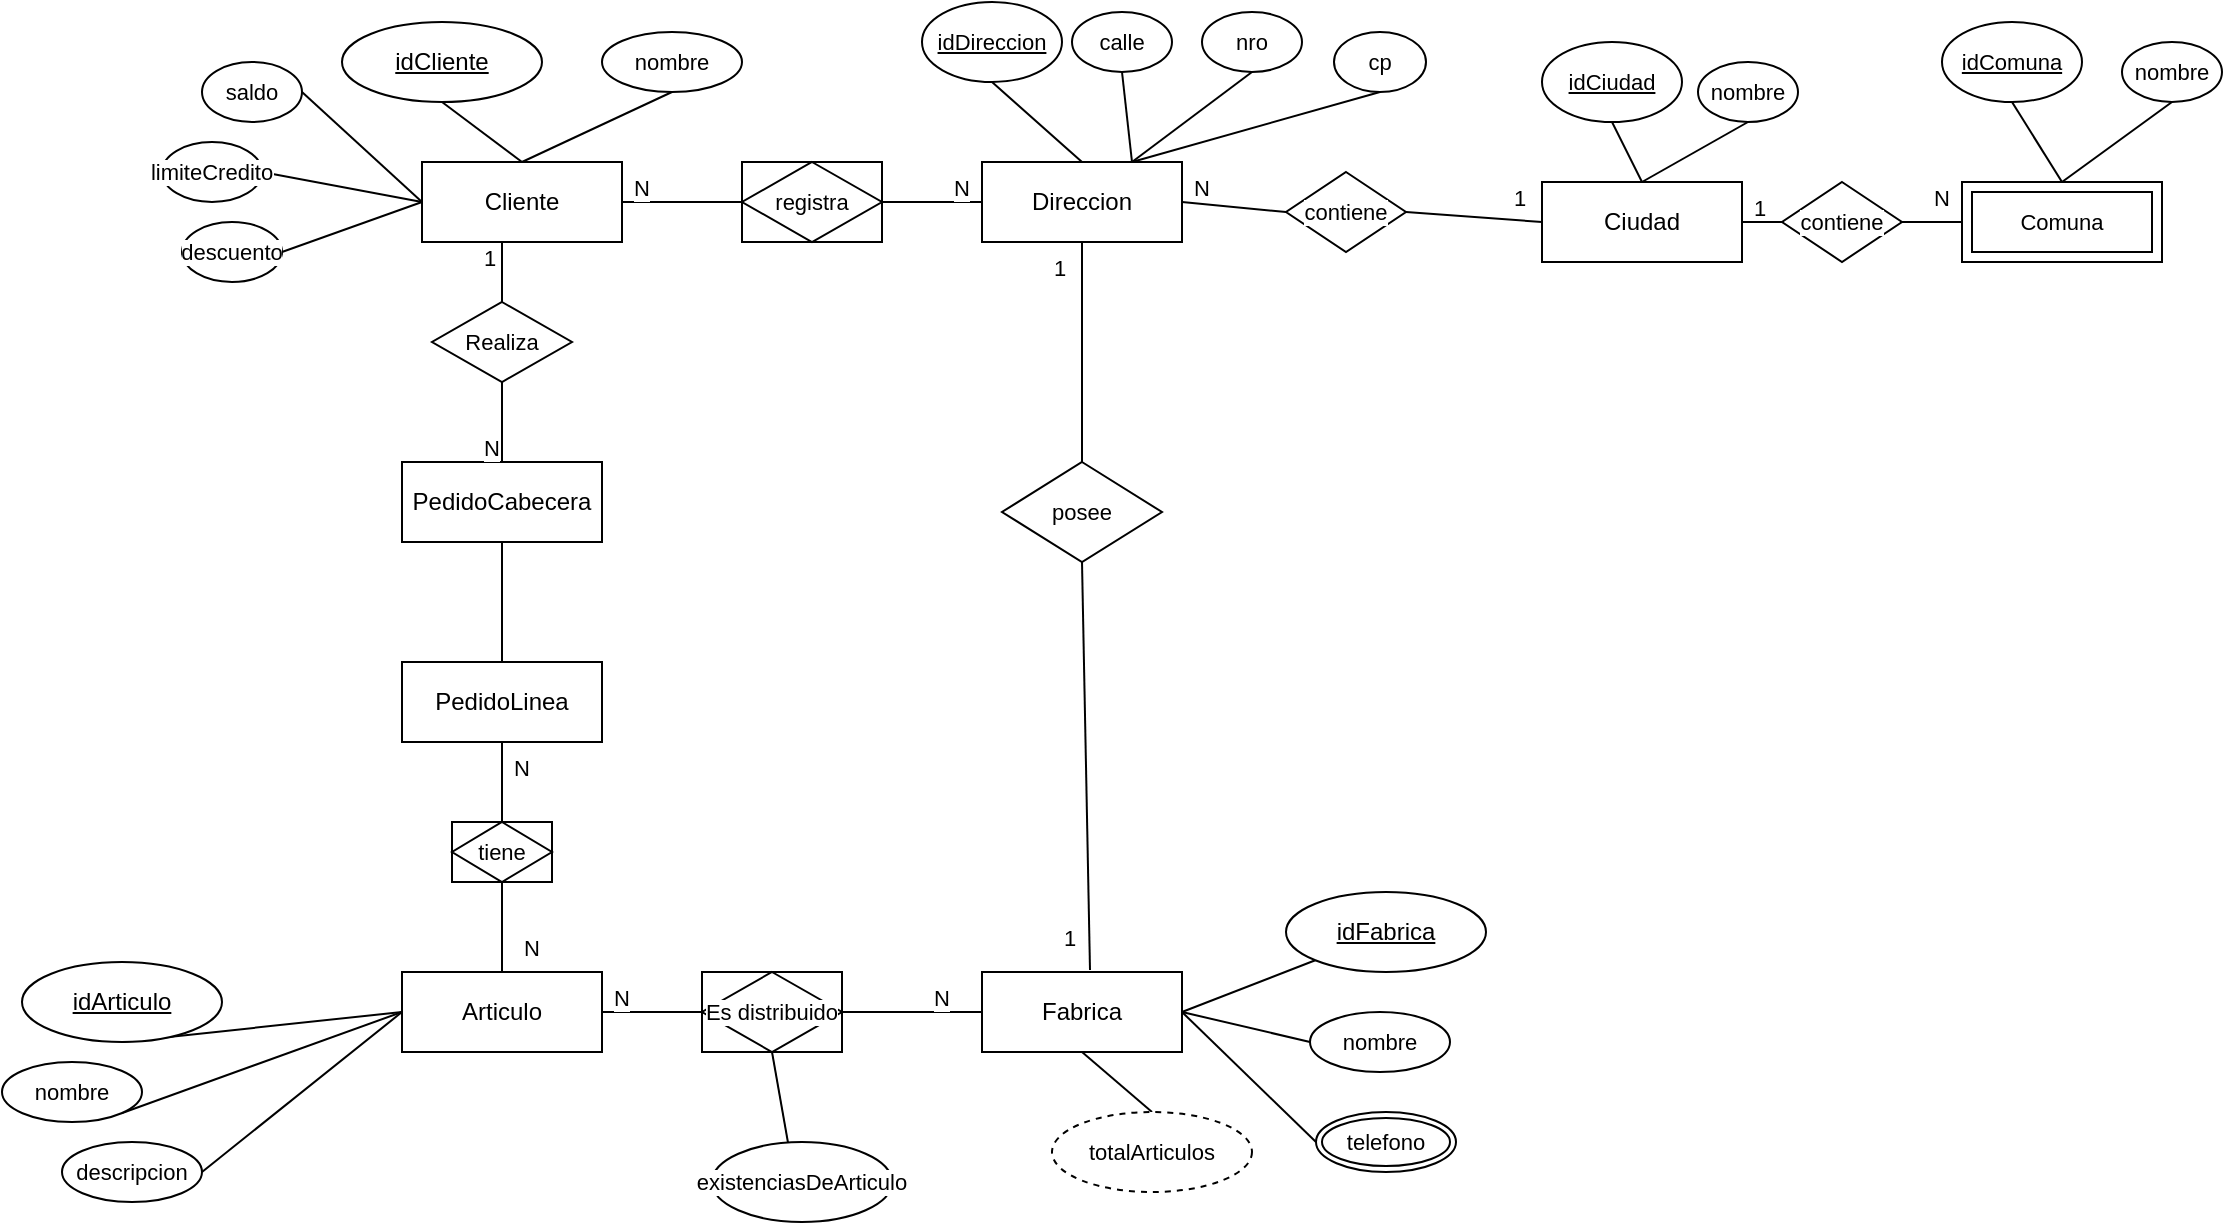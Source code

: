 <mxfile version="28.2.3">
  <diagram name="Página-1" id="HMyqzuP-YaRixjAc8txo">
    <mxGraphModel dx="1990" dy="498" grid="1" gridSize="10" guides="1" tooltips="1" connect="1" arrows="1" fold="1" page="1" pageScale="1" pageWidth="827" pageHeight="1169" math="0" shadow="0">
      <root>
        <mxCell id="0" />
        <mxCell id="1" parent="0" />
        <mxCell id="9C1GjOZOFPWC0YlwpQSf-6" style="edgeStyle=none;shape=connector;rounded=0;orthogonalLoop=1;jettySize=auto;html=1;exitX=1;exitY=0.5;exitDx=0;exitDy=0;entryX=0;entryY=0.5;entryDx=0;entryDy=0;strokeColor=default;align=center;verticalAlign=middle;fontFamily=Helvetica;fontSize=11;fontColor=default;labelBackgroundColor=default;endArrow=none;" edge="1" parent="1" source="9C1GjOZOFPWC0YlwpQSf-15" target="9C1GjOZOFPWC0YlwpQSf-3">
          <mxGeometry relative="1" as="geometry" />
        </mxCell>
        <mxCell id="9C1GjOZOFPWC0YlwpQSf-1" value="Cliente" style="whiteSpace=wrap;html=1;align=center;" vertex="1" parent="1">
          <mxGeometry x="-30" y="100" width="100" height="40" as="geometry" />
        </mxCell>
        <mxCell id="9C1GjOZOFPWC0YlwpQSf-24" style="edgeStyle=none;shape=connector;rounded=0;orthogonalLoop=1;jettySize=auto;html=1;exitX=0.5;exitY=1;exitDx=0;exitDy=0;entryX=0.5;entryY=0;entryDx=0;entryDy=0;strokeColor=default;align=center;verticalAlign=middle;fontFamily=Helvetica;fontSize=11;fontColor=default;labelBackgroundColor=default;endArrow=none;" edge="1" parent="1" source="9C1GjOZOFPWC0YlwpQSf-2" target="9C1GjOZOFPWC0YlwpQSf-1">
          <mxGeometry relative="1" as="geometry" />
        </mxCell>
        <mxCell id="9C1GjOZOFPWC0YlwpQSf-2" value="idCliente" style="ellipse;whiteSpace=wrap;html=1;align=center;fontStyle=4;" vertex="1" parent="1">
          <mxGeometry x="-70" y="30" width="100" height="40" as="geometry" />
        </mxCell>
        <mxCell id="9C1GjOZOFPWC0YlwpQSf-12" style="edgeStyle=none;shape=connector;rounded=0;orthogonalLoop=1;jettySize=auto;html=1;exitX=0.75;exitY=0;exitDx=0;exitDy=0;entryX=0.5;entryY=1;entryDx=0;entryDy=0;strokeColor=default;align=center;verticalAlign=middle;fontFamily=Helvetica;fontSize=11;fontColor=default;labelBackgroundColor=default;endArrow=none;" edge="1" parent="1" source="9C1GjOZOFPWC0YlwpQSf-3" target="9C1GjOZOFPWC0YlwpQSf-7">
          <mxGeometry relative="1" as="geometry" />
        </mxCell>
        <mxCell id="9C1GjOZOFPWC0YlwpQSf-13" style="edgeStyle=none;shape=connector;rounded=0;orthogonalLoop=1;jettySize=auto;html=1;exitX=0.75;exitY=0;exitDx=0;exitDy=0;entryX=0.5;entryY=1;entryDx=0;entryDy=0;strokeColor=default;align=center;verticalAlign=middle;fontFamily=Helvetica;fontSize=11;fontColor=default;labelBackgroundColor=default;endArrow=none;" edge="1" parent="1" source="9C1GjOZOFPWC0YlwpQSf-3" target="9C1GjOZOFPWC0YlwpQSf-11">
          <mxGeometry relative="1" as="geometry" />
        </mxCell>
        <mxCell id="9C1GjOZOFPWC0YlwpQSf-14" style="edgeStyle=none;shape=connector;rounded=0;orthogonalLoop=1;jettySize=auto;html=1;exitX=0.75;exitY=0;exitDx=0;exitDy=0;entryX=0.5;entryY=1;entryDx=0;entryDy=0;strokeColor=default;align=center;verticalAlign=middle;fontFamily=Helvetica;fontSize=11;fontColor=default;labelBackgroundColor=default;endArrow=none;" edge="1" parent="1" source="9C1GjOZOFPWC0YlwpQSf-3" target="9C1GjOZOFPWC0YlwpQSf-10">
          <mxGeometry relative="1" as="geometry" />
        </mxCell>
        <mxCell id="9C1GjOZOFPWC0YlwpQSf-81" style="edgeStyle=none;shape=connector;rounded=0;orthogonalLoop=1;jettySize=auto;html=1;exitX=1;exitY=0.5;exitDx=0;exitDy=0;entryX=0;entryY=0.5;entryDx=0;entryDy=0;strokeColor=default;align=center;verticalAlign=middle;fontFamily=Helvetica;fontSize=11;fontColor=default;labelBackgroundColor=default;endArrow=none;" edge="1" parent="1" source="9C1GjOZOFPWC0YlwpQSf-84" target="9C1GjOZOFPWC0YlwpQSf-68">
          <mxGeometry relative="1" as="geometry" />
        </mxCell>
        <mxCell id="9C1GjOZOFPWC0YlwpQSf-3" value="Direccion" style="whiteSpace=wrap;html=1;align=center;" vertex="1" parent="1">
          <mxGeometry x="250" y="100" width="100" height="40" as="geometry" />
        </mxCell>
        <mxCell id="9C1GjOZOFPWC0YlwpQSf-7" value="calle" style="ellipse;whiteSpace=wrap;html=1;align=center;fontFamily=Helvetica;fontSize=11;fontColor=default;labelBackgroundColor=default;" vertex="1" parent="1">
          <mxGeometry x="295" y="25" width="50" height="30" as="geometry" />
        </mxCell>
        <mxCell id="9C1GjOZOFPWC0YlwpQSf-9" style="edgeStyle=none;shape=connector;rounded=0;orthogonalLoop=1;jettySize=auto;html=1;exitX=0.5;exitY=1;exitDx=0;exitDy=0;entryX=0.5;entryY=0;entryDx=0;entryDy=0;strokeColor=default;align=center;verticalAlign=middle;fontFamily=Helvetica;fontSize=11;fontColor=default;labelBackgroundColor=default;endArrow=none;" edge="1" parent="1" source="9C1GjOZOFPWC0YlwpQSf-8" target="9C1GjOZOFPWC0YlwpQSf-3">
          <mxGeometry relative="1" as="geometry" />
        </mxCell>
        <mxCell id="9C1GjOZOFPWC0YlwpQSf-8" value="idDireccion" style="ellipse;whiteSpace=wrap;html=1;align=center;fontStyle=4;fontFamily=Helvetica;fontSize=11;fontColor=default;labelBackgroundColor=default;" vertex="1" parent="1">
          <mxGeometry x="220" y="20" width="70" height="40" as="geometry" />
        </mxCell>
        <mxCell id="9C1GjOZOFPWC0YlwpQSf-10" value="cp" style="ellipse;whiteSpace=wrap;html=1;align=center;fontFamily=Helvetica;fontSize=11;fontColor=default;labelBackgroundColor=default;" vertex="1" parent="1">
          <mxGeometry x="426" y="35" width="46" height="30" as="geometry" />
        </mxCell>
        <mxCell id="9C1GjOZOFPWC0YlwpQSf-11" value="nro" style="ellipse;whiteSpace=wrap;html=1;align=center;fontFamily=Helvetica;fontSize=11;fontColor=default;labelBackgroundColor=default;" vertex="1" parent="1">
          <mxGeometry x="360" y="25" width="50" height="30" as="geometry" />
        </mxCell>
        <mxCell id="9C1GjOZOFPWC0YlwpQSf-16" value="" style="edgeStyle=none;shape=connector;rounded=0;orthogonalLoop=1;jettySize=auto;html=1;exitX=1;exitY=0.5;exitDx=0;exitDy=0;entryX=0;entryY=0.5;entryDx=0;entryDy=0;strokeColor=default;align=center;verticalAlign=middle;fontFamily=Helvetica;fontSize=11;fontColor=default;labelBackgroundColor=default;endArrow=none;" edge="1" parent="1" source="9C1GjOZOFPWC0YlwpQSf-1" target="9C1GjOZOFPWC0YlwpQSf-15">
          <mxGeometry relative="1" as="geometry">
            <mxPoint x="130" y="120" as="sourcePoint" />
            <mxPoint x="250" y="120" as="targetPoint" />
          </mxGeometry>
        </mxCell>
        <mxCell id="9C1GjOZOFPWC0YlwpQSf-15" value="registra" style="shape=associativeEntity;whiteSpace=wrap;html=1;align=center;fontFamily=Helvetica;fontSize=11;fontColor=default;labelBackgroundColor=default;" vertex="1" parent="1">
          <mxGeometry x="130" y="100" width="70" height="40" as="geometry" />
        </mxCell>
        <mxCell id="9C1GjOZOFPWC0YlwpQSf-17" value="N" style="text;strokeColor=none;fillColor=none;spacingLeft=4;spacingRight=4;overflow=hidden;rotatable=0;points=[[0,0.5],[1,0.5]];portConstraint=eastwest;fontSize=11;whiteSpace=wrap;html=1;fontFamily=Helvetica;fontColor=default;labelBackgroundColor=default;" vertex="1" parent="1">
          <mxGeometry x="230" y="100" width="20" height="30" as="geometry" />
        </mxCell>
        <mxCell id="9C1GjOZOFPWC0YlwpQSf-19" value="N" style="text;strokeColor=none;fillColor=none;spacingLeft=4;spacingRight=4;overflow=hidden;rotatable=0;points=[[0,0.5],[1,0.5]];portConstraint=eastwest;fontSize=11;whiteSpace=wrap;html=1;fontFamily=Helvetica;fontColor=default;labelBackgroundColor=default;" vertex="1" parent="1">
          <mxGeometry x="70" y="100" width="20" height="30" as="geometry" />
        </mxCell>
        <mxCell id="9C1GjOZOFPWC0YlwpQSf-23" style="edgeStyle=none;shape=connector;rounded=0;orthogonalLoop=1;jettySize=auto;html=1;exitX=1;exitY=0.5;exitDx=0;exitDy=0;entryX=0;entryY=0.5;entryDx=0;entryDy=0;strokeColor=default;align=center;verticalAlign=middle;fontFamily=Helvetica;fontSize=11;fontColor=default;labelBackgroundColor=default;endArrow=none;" edge="1" parent="1" source="9C1GjOZOFPWC0YlwpQSf-21" target="9C1GjOZOFPWC0YlwpQSf-1">
          <mxGeometry relative="1" as="geometry" />
        </mxCell>
        <mxCell id="9C1GjOZOFPWC0YlwpQSf-21" value="saldo" style="ellipse;whiteSpace=wrap;html=1;align=center;fontFamily=Helvetica;fontSize=11;fontColor=default;labelBackgroundColor=default;" vertex="1" parent="1">
          <mxGeometry x="-140" y="50" width="50" height="30" as="geometry" />
        </mxCell>
        <mxCell id="9C1GjOZOFPWC0YlwpQSf-26" style="edgeStyle=none;shape=connector;rounded=0;orthogonalLoop=1;jettySize=auto;html=1;exitX=0.5;exitY=1;exitDx=0;exitDy=0;entryX=0.5;entryY=0;entryDx=0;entryDy=0;strokeColor=default;align=center;verticalAlign=middle;fontFamily=Helvetica;fontSize=11;fontColor=default;labelBackgroundColor=default;endArrow=none;" edge="1" parent="1" source="9C1GjOZOFPWC0YlwpQSf-25" target="9C1GjOZOFPWC0YlwpQSf-1">
          <mxGeometry relative="1" as="geometry" />
        </mxCell>
        <mxCell id="9C1GjOZOFPWC0YlwpQSf-25" value="nombre" style="ellipse;whiteSpace=wrap;html=1;align=center;fontFamily=Helvetica;fontSize=11;fontColor=default;labelBackgroundColor=default;" vertex="1" parent="1">
          <mxGeometry x="60" y="35" width="70" height="30" as="geometry" />
        </mxCell>
        <mxCell id="9C1GjOZOFPWC0YlwpQSf-31" style="edgeStyle=none;shape=connector;rounded=0;orthogonalLoop=1;jettySize=auto;html=1;exitX=1;exitY=0.5;exitDx=0;exitDy=0;entryX=0;entryY=0.5;entryDx=0;entryDy=0;strokeColor=default;align=center;verticalAlign=middle;fontFamily=Helvetica;fontSize=11;fontColor=default;labelBackgroundColor=default;endArrow=none;" edge="1" parent="1" source="9C1GjOZOFPWC0YlwpQSf-30" target="9C1GjOZOFPWC0YlwpQSf-1">
          <mxGeometry relative="1" as="geometry" />
        </mxCell>
        <mxCell id="9C1GjOZOFPWC0YlwpQSf-30" value="limiteCredito" style="ellipse;whiteSpace=wrap;html=1;align=center;fontFamily=Helvetica;fontSize=11;fontColor=default;labelBackgroundColor=default;" vertex="1" parent="1">
          <mxGeometry x="-160" y="90" width="50" height="30" as="geometry" />
        </mxCell>
        <mxCell id="9C1GjOZOFPWC0YlwpQSf-33" style="edgeStyle=none;shape=connector;rounded=0;orthogonalLoop=1;jettySize=auto;html=1;exitX=1;exitY=0.5;exitDx=0;exitDy=0;entryX=0;entryY=0.5;entryDx=0;entryDy=0;strokeColor=default;align=center;verticalAlign=middle;fontFamily=Helvetica;fontSize=11;fontColor=default;labelBackgroundColor=default;endArrow=none;" edge="1" parent="1" source="9C1GjOZOFPWC0YlwpQSf-32" target="9C1GjOZOFPWC0YlwpQSf-1">
          <mxGeometry relative="1" as="geometry" />
        </mxCell>
        <mxCell id="9C1GjOZOFPWC0YlwpQSf-32" value="descuento" style="ellipse;whiteSpace=wrap;html=1;align=center;fontFamily=Helvetica;fontSize=11;fontColor=default;labelBackgroundColor=default;" vertex="1" parent="1">
          <mxGeometry x="-150" y="130" width="50" height="30" as="geometry" />
        </mxCell>
        <mxCell id="9C1GjOZOFPWC0YlwpQSf-36" style="edgeStyle=none;shape=connector;rounded=0;orthogonalLoop=1;jettySize=auto;html=1;exitX=1;exitY=0.5;exitDx=0;exitDy=0;entryX=0;entryY=0.5;entryDx=0;entryDy=0;strokeColor=default;align=center;verticalAlign=middle;fontFamily=Helvetica;fontSize=11;fontColor=default;labelBackgroundColor=default;endArrow=none;" edge="1" parent="1" source="9C1GjOZOFPWC0YlwpQSf-37" target="9C1GjOZOFPWC0YlwpQSf-35">
          <mxGeometry relative="1" as="geometry" />
        </mxCell>
        <mxCell id="9C1GjOZOFPWC0YlwpQSf-34" value="Articulo" style="whiteSpace=wrap;html=1;align=center;" vertex="1" parent="1">
          <mxGeometry x="-40" y="505" width="100" height="40" as="geometry" />
        </mxCell>
        <mxCell id="9C1GjOZOFPWC0YlwpQSf-58" style="edgeStyle=none;shape=connector;rounded=0;orthogonalLoop=1;jettySize=auto;html=1;exitX=1;exitY=0.5;exitDx=0;exitDy=0;entryX=0;entryY=0.5;entryDx=0;entryDy=0;strokeColor=default;align=center;verticalAlign=middle;fontFamily=Helvetica;fontSize=11;fontColor=default;labelBackgroundColor=default;endArrow=none;" edge="1" parent="1" source="9C1GjOZOFPWC0YlwpQSf-35" target="9C1GjOZOFPWC0YlwpQSf-57">
          <mxGeometry relative="1" as="geometry" />
        </mxCell>
        <mxCell id="9C1GjOZOFPWC0YlwpQSf-59" style="edgeStyle=none;shape=connector;rounded=0;orthogonalLoop=1;jettySize=auto;html=1;exitX=0.5;exitY=0;exitDx=0;exitDy=0;entryX=0.5;entryY=1;entryDx=0;entryDy=0;strokeColor=default;align=center;verticalAlign=middle;fontFamily=Helvetica;fontSize=11;fontColor=default;labelBackgroundColor=default;endArrow=none;" edge="1" parent="1" source="9C1GjOZOFPWC0YlwpQSf-125" target="9C1GjOZOFPWC0YlwpQSf-3">
          <mxGeometry relative="1" as="geometry">
            <mxPoint x="160" y="145" as="targetPoint" />
          </mxGeometry>
        </mxCell>
        <mxCell id="9C1GjOZOFPWC0YlwpQSf-35" value="Fabrica" style="whiteSpace=wrap;html=1;align=center;" vertex="1" parent="1">
          <mxGeometry x="250" y="505" width="100" height="40" as="geometry" />
        </mxCell>
        <mxCell id="9C1GjOZOFPWC0YlwpQSf-38" value="" style="edgeStyle=none;shape=connector;rounded=0;orthogonalLoop=1;jettySize=auto;html=1;exitX=1;exitY=0.5;exitDx=0;exitDy=0;entryX=0;entryY=0.5;entryDx=0;entryDy=0;strokeColor=default;align=center;verticalAlign=middle;fontFamily=Helvetica;fontSize=11;fontColor=default;labelBackgroundColor=default;endArrow=none;" edge="1" parent="1" source="9C1GjOZOFPWC0YlwpQSf-34" target="9C1GjOZOFPWC0YlwpQSf-37">
          <mxGeometry relative="1" as="geometry">
            <mxPoint x="60" y="525" as="sourcePoint" />
            <mxPoint x="190" y="525" as="targetPoint" />
          </mxGeometry>
        </mxCell>
        <mxCell id="9C1GjOZOFPWC0YlwpQSf-37" value="Es distribuido" style="shape=associativeEntity;whiteSpace=wrap;html=1;align=center;fontFamily=Helvetica;fontSize=11;fontColor=default;labelBackgroundColor=default;" vertex="1" parent="1">
          <mxGeometry x="110" y="505" width="70" height="40" as="geometry" />
        </mxCell>
        <mxCell id="9C1GjOZOFPWC0YlwpQSf-39" value="N" style="text;strokeColor=none;fillColor=none;spacingLeft=4;spacingRight=4;overflow=hidden;rotatable=0;points=[[0,0.5],[1,0.5]];portConstraint=eastwest;fontSize=11;whiteSpace=wrap;html=1;fontFamily=Helvetica;fontColor=default;labelBackgroundColor=default;" vertex="1" parent="1">
          <mxGeometry x="220" y="505" width="20" height="30" as="geometry" />
        </mxCell>
        <mxCell id="9C1GjOZOFPWC0YlwpQSf-40" value="N" style="text;strokeColor=none;fillColor=none;spacingLeft=4;spacingRight=4;overflow=hidden;rotatable=0;points=[[0,0.5],[1,0.5]];portConstraint=eastwest;fontSize=11;whiteSpace=wrap;html=1;fontFamily=Helvetica;fontColor=default;labelBackgroundColor=default;" vertex="1" parent="1">
          <mxGeometry x="60" y="505" width="20" height="30" as="geometry" />
        </mxCell>
        <mxCell id="9C1GjOZOFPWC0YlwpQSf-51" style="edgeStyle=none;shape=connector;rounded=0;orthogonalLoop=1;jettySize=auto;html=1;exitX=0.5;exitY=1;exitDx=0;exitDy=0;strokeColor=default;align=center;verticalAlign=middle;fontFamily=Helvetica;fontSize=11;fontColor=default;labelBackgroundColor=default;endArrow=none;entryX=0.5;entryY=1;entryDx=0;entryDy=0;" edge="1" parent="1" source="9C1GjOZOFPWC0YlwpQSf-43" target="9C1GjOZOFPWC0YlwpQSf-37">
          <mxGeometry relative="1" as="geometry">
            <mxPoint x="145" y="550" as="targetPoint" />
          </mxGeometry>
        </mxCell>
        <mxCell id="9C1GjOZOFPWC0YlwpQSf-43" value="existenciasDeArticulo" style="ellipse;whiteSpace=wrap;html=1;align=center;fontFamily=Helvetica;fontSize=11;fontColor=default;labelBackgroundColor=default;" vertex="1" parent="1">
          <mxGeometry x="115" y="590" width="90" height="40" as="geometry" />
        </mxCell>
        <mxCell id="9C1GjOZOFPWC0YlwpQSf-48" style="edgeStyle=none;shape=connector;rounded=0;orthogonalLoop=1;jettySize=auto;html=1;exitX=0.5;exitY=1;exitDx=0;exitDy=0;entryX=0;entryY=0.5;entryDx=0;entryDy=0;strokeColor=default;align=center;verticalAlign=middle;fontFamily=Helvetica;fontSize=11;fontColor=default;labelBackgroundColor=default;endArrow=none;" edge="1" parent="1" source="9C1GjOZOFPWC0YlwpQSf-44" target="9C1GjOZOFPWC0YlwpQSf-34">
          <mxGeometry relative="1" as="geometry" />
        </mxCell>
        <mxCell id="9C1GjOZOFPWC0YlwpQSf-44" value="idArticulo" style="ellipse;whiteSpace=wrap;html=1;align=center;fontStyle=4;" vertex="1" parent="1">
          <mxGeometry x="-230" y="500" width="100" height="40" as="geometry" />
        </mxCell>
        <mxCell id="9C1GjOZOFPWC0YlwpQSf-50" style="edgeStyle=none;shape=connector;rounded=0;orthogonalLoop=1;jettySize=auto;html=1;exitX=0;exitY=1;exitDx=0;exitDy=0;entryX=1;entryY=0.5;entryDx=0;entryDy=0;strokeColor=default;align=center;verticalAlign=middle;fontFamily=Helvetica;fontSize=11;fontColor=default;labelBackgroundColor=default;endArrow=none;" edge="1" parent="1" source="9C1GjOZOFPWC0YlwpQSf-49" target="9C1GjOZOFPWC0YlwpQSf-35">
          <mxGeometry relative="1" as="geometry" />
        </mxCell>
        <mxCell id="9C1GjOZOFPWC0YlwpQSf-49" value="idFabrica" style="ellipse;whiteSpace=wrap;html=1;align=center;fontStyle=4;" vertex="1" parent="1">
          <mxGeometry x="402" y="465" width="100" height="40" as="geometry" />
        </mxCell>
        <mxCell id="9C1GjOZOFPWC0YlwpQSf-52" style="edgeStyle=none;shape=connector;rounded=0;orthogonalLoop=1;jettySize=auto;html=1;exitX=1;exitY=1;exitDx=0;exitDy=0;strokeColor=default;align=center;verticalAlign=middle;fontFamily=Helvetica;fontSize=11;fontColor=default;labelBackgroundColor=default;endArrow=none;" edge="1" parent="1" source="9C1GjOZOFPWC0YlwpQSf-43" target="9C1GjOZOFPWC0YlwpQSf-43">
          <mxGeometry relative="1" as="geometry" />
        </mxCell>
        <mxCell id="9C1GjOZOFPWC0YlwpQSf-54" style="edgeStyle=none;shape=connector;rounded=0;orthogonalLoop=1;jettySize=auto;html=1;exitX=1;exitY=1;exitDx=0;exitDy=0;entryX=0;entryY=0.5;entryDx=0;entryDy=0;strokeColor=default;align=center;verticalAlign=middle;fontFamily=Helvetica;fontSize=11;fontColor=default;labelBackgroundColor=default;endArrow=none;" edge="1" parent="1" source="9C1GjOZOFPWC0YlwpQSf-53" target="9C1GjOZOFPWC0YlwpQSf-34">
          <mxGeometry relative="1" as="geometry" />
        </mxCell>
        <mxCell id="9C1GjOZOFPWC0YlwpQSf-53" value="nombre" style="ellipse;whiteSpace=wrap;html=1;align=center;fontFamily=Helvetica;fontSize=11;fontColor=default;labelBackgroundColor=default;" vertex="1" parent="1">
          <mxGeometry x="-240" y="550" width="70" height="30" as="geometry" />
        </mxCell>
        <mxCell id="9C1GjOZOFPWC0YlwpQSf-56" style="edgeStyle=none;shape=connector;rounded=0;orthogonalLoop=1;jettySize=auto;html=1;exitX=1;exitY=0.5;exitDx=0;exitDy=0;strokeColor=default;align=center;verticalAlign=middle;fontFamily=Helvetica;fontSize=11;fontColor=default;labelBackgroundColor=default;endArrow=none;" edge="1" parent="1" source="9C1GjOZOFPWC0YlwpQSf-55">
          <mxGeometry relative="1" as="geometry">
            <mxPoint x="-40" y="525" as="targetPoint" />
          </mxGeometry>
        </mxCell>
        <mxCell id="9C1GjOZOFPWC0YlwpQSf-55" value="descripcion" style="ellipse;whiteSpace=wrap;html=1;align=center;fontFamily=Helvetica;fontSize=11;fontColor=default;labelBackgroundColor=default;" vertex="1" parent="1">
          <mxGeometry x="-210" y="590" width="70" height="30" as="geometry" />
        </mxCell>
        <mxCell id="9C1GjOZOFPWC0YlwpQSf-57" value="nombre" style="ellipse;whiteSpace=wrap;html=1;align=center;fontFamily=Helvetica;fontSize=11;fontColor=default;labelBackgroundColor=default;" vertex="1" parent="1">
          <mxGeometry x="414" y="525" width="70" height="30" as="geometry" />
        </mxCell>
        <mxCell id="9C1GjOZOFPWC0YlwpQSf-61" style="edgeStyle=none;shape=connector;rounded=0;orthogonalLoop=1;jettySize=auto;html=1;exitX=0;exitY=0.5;exitDx=0;exitDy=0;strokeColor=default;align=center;verticalAlign=middle;fontFamily=Helvetica;fontSize=11;fontColor=default;labelBackgroundColor=default;endArrow=none;" edge="1" parent="1" source="9C1GjOZOFPWC0YlwpQSf-60">
          <mxGeometry relative="1" as="geometry">
            <mxPoint x="350" y="525" as="targetPoint" />
          </mxGeometry>
        </mxCell>
        <mxCell id="9C1GjOZOFPWC0YlwpQSf-60" value="telefono" style="ellipse;shape=doubleEllipse;margin=3;whiteSpace=wrap;html=1;align=center;fontFamily=Helvetica;fontSize=11;fontColor=default;labelBackgroundColor=default;" vertex="1" parent="1">
          <mxGeometry x="417" y="575" width="70" height="30" as="geometry" />
        </mxCell>
        <mxCell id="9C1GjOZOFPWC0YlwpQSf-65" value="" style="edgeStyle=none;shape=connector;rounded=0;orthogonalLoop=1;jettySize=auto;html=1;exitX=0.475;exitY=0.967;exitDx=0;exitDy=0;entryX=0.5;entryY=1;entryDx=0;entryDy=0;strokeColor=default;align=center;verticalAlign=middle;fontFamily=Helvetica;fontSize=11;fontColor=default;labelBackgroundColor=default;endArrow=none;exitPerimeter=0;" edge="1" parent="1" source="9C1GjOZOFPWC0YlwpQSf-63" target="9C1GjOZOFPWC0YlwpQSf-64">
          <mxGeometry relative="1" as="geometry">
            <mxPoint x="300" y="505" as="sourcePoint" />
            <mxPoint x="372" y="290.0" as="targetPoint" />
          </mxGeometry>
        </mxCell>
        <mxCell id="9C1GjOZOFPWC0YlwpQSf-64" value="posee" style="shape=rhombus;perimeter=rhombusPerimeter;whiteSpace=wrap;html=1;align=center;fontFamily=Helvetica;fontSize=11;fontColor=default;labelBackgroundColor=default;" vertex="1" parent="1">
          <mxGeometry x="260" y="250" width="80" height="50" as="geometry" />
        </mxCell>
        <mxCell id="9C1GjOZOFPWC0YlwpQSf-67" style="edgeStyle=none;shape=connector;rounded=0;orthogonalLoop=1;jettySize=auto;html=1;exitX=0.5;exitY=0;exitDx=0;exitDy=0;entryX=0.5;entryY=1;entryDx=0;entryDy=0;strokeColor=default;align=center;verticalAlign=middle;fontFamily=Helvetica;fontSize=11;fontColor=default;labelBackgroundColor=default;endArrow=none;" edge="1" parent="1" target="9C1GjOZOFPWC0YlwpQSf-35">
          <mxGeometry relative="1" as="geometry">
            <mxPoint x="335" y="575" as="sourcePoint" />
          </mxGeometry>
        </mxCell>
        <mxCell id="9C1GjOZOFPWC0YlwpQSf-78" style="edgeStyle=none;shape=connector;rounded=0;orthogonalLoop=1;jettySize=auto;html=1;exitX=1;exitY=0.5;exitDx=0;exitDy=0;entryX=0;entryY=0.5;entryDx=0;entryDy=0;strokeColor=default;align=center;verticalAlign=middle;fontFamily=Helvetica;fontSize=11;fontColor=default;labelBackgroundColor=default;endArrow=none;" edge="1" parent="1" source="9C1GjOZOFPWC0YlwpQSf-82" target="9C1GjOZOFPWC0YlwpQSf-70">
          <mxGeometry relative="1" as="geometry" />
        </mxCell>
        <mxCell id="9C1GjOZOFPWC0YlwpQSf-88" value="" style="edgeStyle=none;shape=connector;rounded=0;orthogonalLoop=1;jettySize=auto;html=1;strokeColor=default;align=center;verticalAlign=middle;fontFamily=Helvetica;fontSize=11;fontColor=default;labelBackgroundColor=default;endArrow=none;" edge="1" parent="1" source="9C1GjOZOFPWC0YlwpQSf-68" target="9C1GjOZOFPWC0YlwpQSf-82">
          <mxGeometry relative="1" as="geometry" />
        </mxCell>
        <mxCell id="9C1GjOZOFPWC0YlwpQSf-68" value="Ciudad" style="whiteSpace=wrap;html=1;align=center;" vertex="1" parent="1">
          <mxGeometry x="530" y="110" width="100" height="40" as="geometry" />
        </mxCell>
        <mxCell id="9C1GjOZOFPWC0YlwpQSf-76" style="edgeStyle=none;shape=connector;rounded=0;orthogonalLoop=1;jettySize=auto;html=1;exitX=0.5;exitY=1;exitDx=0;exitDy=0;entryX=0.5;entryY=0;entryDx=0;entryDy=0;strokeColor=default;align=center;verticalAlign=middle;fontFamily=Helvetica;fontSize=11;fontColor=default;labelBackgroundColor=default;endArrow=none;" edge="1" parent="1" source="9C1GjOZOFPWC0YlwpQSf-69" target="9C1GjOZOFPWC0YlwpQSf-68">
          <mxGeometry relative="1" as="geometry" />
        </mxCell>
        <mxCell id="9C1GjOZOFPWC0YlwpQSf-69" value="idCiudad" style="ellipse;whiteSpace=wrap;html=1;align=center;fontStyle=4;fontFamily=Helvetica;fontSize=11;fontColor=default;labelBackgroundColor=default;" vertex="1" parent="1">
          <mxGeometry x="530" y="40" width="70" height="40" as="geometry" />
        </mxCell>
        <mxCell id="9C1GjOZOFPWC0YlwpQSf-70" value="Comuna" style="shape=ext;margin=3;double=1;whiteSpace=wrap;html=1;align=center;fontFamily=Helvetica;fontSize=11;fontColor=default;labelBackgroundColor=default;" vertex="1" parent="1">
          <mxGeometry x="740" y="110" width="100" height="40" as="geometry" />
        </mxCell>
        <mxCell id="9C1GjOZOFPWC0YlwpQSf-74" style="edgeStyle=none;shape=connector;rounded=0;orthogonalLoop=1;jettySize=auto;html=1;exitX=0.5;exitY=1;exitDx=0;exitDy=0;entryX=0.5;entryY=0;entryDx=0;entryDy=0;strokeColor=default;align=center;verticalAlign=middle;fontFamily=Helvetica;fontSize=11;fontColor=default;labelBackgroundColor=default;endArrow=none;" edge="1" parent="1" source="9C1GjOZOFPWC0YlwpQSf-71" target="9C1GjOZOFPWC0YlwpQSf-70">
          <mxGeometry relative="1" as="geometry" />
        </mxCell>
        <mxCell id="9C1GjOZOFPWC0YlwpQSf-71" value="idComuna" style="ellipse;whiteSpace=wrap;html=1;align=center;fontStyle=4;fontFamily=Helvetica;fontSize=11;fontColor=default;labelBackgroundColor=default;" vertex="1" parent="1">
          <mxGeometry x="730" y="30" width="70" height="40" as="geometry" />
        </mxCell>
        <mxCell id="9C1GjOZOFPWC0YlwpQSf-77" style="edgeStyle=none;shape=connector;rounded=0;orthogonalLoop=1;jettySize=auto;html=1;exitX=0.5;exitY=1;exitDx=0;exitDy=0;entryX=0.5;entryY=0;entryDx=0;entryDy=0;strokeColor=default;align=center;verticalAlign=middle;fontFamily=Helvetica;fontSize=11;fontColor=default;labelBackgroundColor=default;endArrow=none;" edge="1" parent="1" source="9C1GjOZOFPWC0YlwpQSf-72" target="9C1GjOZOFPWC0YlwpQSf-68">
          <mxGeometry relative="1" as="geometry" />
        </mxCell>
        <mxCell id="9C1GjOZOFPWC0YlwpQSf-72" value="nombre" style="ellipse;whiteSpace=wrap;html=1;align=center;fontFamily=Helvetica;fontSize=11;fontColor=default;labelBackgroundColor=default;" vertex="1" parent="1">
          <mxGeometry x="608" y="50" width="50" height="30" as="geometry" />
        </mxCell>
        <mxCell id="9C1GjOZOFPWC0YlwpQSf-75" style="edgeStyle=none;shape=connector;rounded=0;orthogonalLoop=1;jettySize=auto;html=1;exitX=0.5;exitY=1;exitDx=0;exitDy=0;entryX=0.5;entryY=0;entryDx=0;entryDy=0;strokeColor=default;align=center;verticalAlign=middle;fontFamily=Helvetica;fontSize=11;fontColor=default;labelBackgroundColor=default;endArrow=none;" edge="1" parent="1" source="9C1GjOZOFPWC0YlwpQSf-73" target="9C1GjOZOFPWC0YlwpQSf-70">
          <mxGeometry relative="1" as="geometry" />
        </mxCell>
        <mxCell id="9C1GjOZOFPWC0YlwpQSf-73" value="nombre" style="ellipse;whiteSpace=wrap;html=1;align=center;fontFamily=Helvetica;fontSize=11;fontColor=default;labelBackgroundColor=default;" vertex="1" parent="1">
          <mxGeometry x="820" y="40" width="50" height="30" as="geometry" />
        </mxCell>
        <mxCell id="9C1GjOZOFPWC0YlwpQSf-79" value="N" style="text;strokeColor=none;fillColor=none;spacingLeft=4;spacingRight=4;overflow=hidden;rotatable=0;points=[[0,0.5],[1,0.5]];portConstraint=eastwest;fontSize=11;whiteSpace=wrap;html=1;fontFamily=Helvetica;fontColor=default;labelBackgroundColor=default;" vertex="1" parent="1">
          <mxGeometry x="720" y="105" width="20" height="30" as="geometry" />
        </mxCell>
        <mxCell id="9C1GjOZOFPWC0YlwpQSf-80" value="1" style="text;strokeColor=none;fillColor=none;spacingLeft=4;spacingRight=4;overflow=hidden;rotatable=0;points=[[0,0.5],[1,0.5]];portConstraint=eastwest;fontSize=11;whiteSpace=wrap;html=1;fontFamily=Helvetica;fontColor=default;labelBackgroundColor=default;" vertex="1" parent="1">
          <mxGeometry x="630" y="110" width="20" height="30" as="geometry" />
        </mxCell>
        <mxCell id="9C1GjOZOFPWC0YlwpQSf-83" value="" style="edgeStyle=none;shape=connector;rounded=0;orthogonalLoop=1;jettySize=auto;html=1;exitX=1;exitY=0.5;exitDx=0;exitDy=0;entryX=0;entryY=0.5;entryDx=0;entryDy=0;strokeColor=default;align=center;verticalAlign=middle;fontFamily=Helvetica;fontSize=11;fontColor=default;labelBackgroundColor=default;endArrow=none;" edge="1" parent="1" source="9C1GjOZOFPWC0YlwpQSf-68" target="9C1GjOZOFPWC0YlwpQSf-82">
          <mxGeometry relative="1" as="geometry">
            <mxPoint x="630" y="130" as="sourcePoint" />
            <mxPoint x="740" y="130" as="targetPoint" />
          </mxGeometry>
        </mxCell>
        <mxCell id="9C1GjOZOFPWC0YlwpQSf-82" value="contiene" style="shape=rhombus;perimeter=rhombusPerimeter;whiteSpace=wrap;html=1;align=center;fontFamily=Helvetica;fontSize=11;fontColor=default;labelBackgroundColor=default;" vertex="1" parent="1">
          <mxGeometry x="650" y="110" width="60" height="40" as="geometry" />
        </mxCell>
        <mxCell id="9C1GjOZOFPWC0YlwpQSf-85" value="" style="edgeStyle=none;shape=connector;rounded=0;orthogonalLoop=1;jettySize=auto;html=1;exitX=1;exitY=0.5;exitDx=0;exitDy=0;entryX=0;entryY=0.5;entryDx=0;entryDy=0;strokeColor=default;align=center;verticalAlign=middle;fontFamily=Helvetica;fontSize=11;fontColor=default;labelBackgroundColor=default;endArrow=none;" edge="1" parent="1" source="9C1GjOZOFPWC0YlwpQSf-3" target="9C1GjOZOFPWC0YlwpQSf-84">
          <mxGeometry relative="1" as="geometry">
            <mxPoint x="350" y="120" as="sourcePoint" />
            <mxPoint x="530" y="130" as="targetPoint" />
          </mxGeometry>
        </mxCell>
        <mxCell id="9C1GjOZOFPWC0YlwpQSf-84" value="contiene" style="shape=rhombus;perimeter=rhombusPerimeter;whiteSpace=wrap;html=1;align=center;fontFamily=Helvetica;fontSize=11;fontColor=default;labelBackgroundColor=default;" vertex="1" parent="1">
          <mxGeometry x="402" y="105" width="60" height="40" as="geometry" />
        </mxCell>
        <mxCell id="9C1GjOZOFPWC0YlwpQSf-89" value="N" style="text;strokeColor=none;fillColor=none;spacingLeft=4;spacingRight=4;overflow=hidden;rotatable=0;points=[[0,0.5],[1,0.5]];portConstraint=eastwest;fontSize=11;whiteSpace=wrap;html=1;fontFamily=Helvetica;fontColor=default;labelBackgroundColor=default;" vertex="1" parent="1">
          <mxGeometry x="350" y="100" width="20" height="30" as="geometry" />
        </mxCell>
        <mxCell id="9C1GjOZOFPWC0YlwpQSf-90" value="1" style="text;strokeColor=none;fillColor=none;spacingLeft=4;spacingRight=4;overflow=hidden;rotatable=0;points=[[0,0.5],[1,0.5]];portConstraint=eastwest;fontSize=11;whiteSpace=wrap;html=1;fontFamily=Helvetica;fontColor=default;labelBackgroundColor=default;" vertex="1" parent="1">
          <mxGeometry x="510" y="105" width="20" height="30" as="geometry" />
        </mxCell>
        <mxCell id="9C1GjOZOFPWC0YlwpQSf-100" style="edgeStyle=none;shape=connector;rounded=0;orthogonalLoop=1;jettySize=auto;html=1;exitX=0.5;exitY=1;exitDx=0;exitDy=0;entryX=0.5;entryY=0;entryDx=0;entryDy=0;strokeColor=default;align=center;verticalAlign=middle;fontFamily=Helvetica;fontSize=11;fontColor=default;labelBackgroundColor=default;endArrow=none;" edge="1" parent="1" source="9C1GjOZOFPWC0YlwpQSf-103" target="9C1GjOZOFPWC0YlwpQSf-34">
          <mxGeometry relative="1" as="geometry" />
        </mxCell>
        <mxCell id="9C1GjOZOFPWC0YlwpQSf-91" value="PedidoLinea" style="whiteSpace=wrap;html=1;align=center;" vertex="1" parent="1">
          <mxGeometry x="-40" y="350" width="100" height="40" as="geometry" />
        </mxCell>
        <mxCell id="9C1GjOZOFPWC0YlwpQSf-94" value="" style="edgeStyle=none;shape=connector;rounded=0;orthogonalLoop=1;jettySize=auto;html=1;exitX=0.5;exitY=0;exitDx=0;exitDy=0;entryX=0.5;entryY=1;entryDx=0;entryDy=0;strokeColor=default;align=center;verticalAlign=middle;fontFamily=Helvetica;fontSize=11;fontColor=default;labelBackgroundColor=default;endArrow=none;" edge="1" parent="1" source="9C1GjOZOFPWC0YlwpQSf-35" target="9C1GjOZOFPWC0YlwpQSf-63">
          <mxGeometry relative="1" as="geometry">
            <mxPoint x="300" y="505" as="sourcePoint" />
            <mxPoint x="340" y="430" as="targetPoint" />
          </mxGeometry>
        </mxCell>
        <mxCell id="9C1GjOZOFPWC0YlwpQSf-63" value="1" style="text;strokeColor=none;fillColor=none;spacingLeft=4;spacingRight=4;overflow=hidden;rotatable=0;points=[[0,0.5],[1,0.5]];portConstraint=eastwest;fontSize=11;whiteSpace=wrap;html=1;fontFamily=Helvetica;fontColor=default;labelBackgroundColor=default;" vertex="1" parent="1">
          <mxGeometry x="285" y="475" width="40" height="30" as="geometry" />
        </mxCell>
        <mxCell id="9C1GjOZOFPWC0YlwpQSf-101" value="N" style="text;strokeColor=none;fillColor=none;spacingLeft=4;spacingRight=4;overflow=hidden;rotatable=0;points=[[0,0.5],[1,0.5]];portConstraint=eastwest;fontSize=11;whiteSpace=wrap;html=1;fontFamily=Helvetica;fontColor=default;labelBackgroundColor=default;" vertex="1" parent="1">
          <mxGeometry x="15" y="480" width="20" height="30" as="geometry" />
        </mxCell>
        <mxCell id="9C1GjOZOFPWC0YlwpQSf-102" value="N" style="text;strokeColor=none;fillColor=none;spacingLeft=4;spacingRight=4;overflow=hidden;rotatable=0;points=[[0,0.5],[1,0.5]];portConstraint=eastwest;fontSize=11;whiteSpace=wrap;html=1;fontFamily=Helvetica;fontColor=default;labelBackgroundColor=default;" vertex="1" parent="1">
          <mxGeometry x="10" y="390" width="20" height="30" as="geometry" />
        </mxCell>
        <mxCell id="9C1GjOZOFPWC0YlwpQSf-119" value="totalArticulos" style="ellipse;whiteSpace=wrap;html=1;align=center;dashed=1;fontFamily=Helvetica;fontSize=11;fontColor=default;labelBackgroundColor=default;" vertex="1" parent="1">
          <mxGeometry x="285" y="575" width="100" height="40" as="geometry" />
        </mxCell>
        <mxCell id="9C1GjOZOFPWC0YlwpQSf-128" style="edgeStyle=none;shape=connector;rounded=0;orthogonalLoop=1;jettySize=auto;html=1;exitX=0.5;exitY=1;exitDx=0;exitDy=0;strokeColor=default;align=center;verticalAlign=middle;fontFamily=Helvetica;fontSize=11;fontColor=default;labelBackgroundColor=default;endArrow=none;" edge="1" parent="1" source="9C1GjOZOFPWC0YlwpQSf-122" target="9C1GjOZOFPWC0YlwpQSf-91">
          <mxGeometry relative="1" as="geometry" />
        </mxCell>
        <mxCell id="9C1GjOZOFPWC0YlwpQSf-122" value="PedidoCabecera" style="whiteSpace=wrap;html=1;align=center;" vertex="1" parent="1">
          <mxGeometry x="-40" y="250" width="100" height="40" as="geometry" />
        </mxCell>
        <mxCell id="9C1GjOZOFPWC0YlwpQSf-123" value="" style="edgeStyle=none;shape=connector;rounded=0;orthogonalLoop=1;jettySize=auto;html=1;exitX=0.5;exitY=1;exitDx=0;exitDy=0;entryX=0.5;entryY=0;entryDx=0;entryDy=0;strokeColor=default;align=center;verticalAlign=middle;fontFamily=Helvetica;fontSize=11;fontColor=default;labelBackgroundColor=default;endArrow=none;" edge="1" parent="1" source="9C1GjOZOFPWC0YlwpQSf-91" target="9C1GjOZOFPWC0YlwpQSf-103">
          <mxGeometry relative="1" as="geometry">
            <mxPoint x="10" y="390" as="sourcePoint" />
            <mxPoint x="10" y="505" as="targetPoint" />
          </mxGeometry>
        </mxCell>
        <mxCell id="9C1GjOZOFPWC0YlwpQSf-103" value="tiene" style="shape=associativeEntity;whiteSpace=wrap;html=1;align=center;fontFamily=Helvetica;fontSize=11;fontColor=default;labelBackgroundColor=default;" vertex="1" parent="1">
          <mxGeometry x="-15" y="430" width="50" height="30" as="geometry" />
        </mxCell>
        <mxCell id="9C1GjOZOFPWC0YlwpQSf-126" value="" style="edgeStyle=none;shape=connector;rounded=0;orthogonalLoop=1;jettySize=auto;html=1;exitX=0.5;exitY=0;exitDx=0;exitDy=0;entryX=0.5;entryY=1;entryDx=0;entryDy=0;strokeColor=default;align=center;verticalAlign=middle;fontFamily=Helvetica;fontSize=11;fontColor=default;labelBackgroundColor=default;endArrow=none;" edge="1" parent="1" source="9C1GjOZOFPWC0YlwpQSf-64" target="9C1GjOZOFPWC0YlwpQSf-3">
          <mxGeometry relative="1" as="geometry">
            <mxPoint x="300" y="250" as="sourcePoint" />
            <mxPoint x="300" y="140" as="targetPoint" />
          </mxGeometry>
        </mxCell>
        <mxCell id="9C1GjOZOFPWC0YlwpQSf-125" value="1" style="text;strokeColor=none;fillColor=none;spacingLeft=4;spacingRight=4;overflow=hidden;rotatable=0;points=[[0,0.5],[1,0.5]];portConstraint=eastwest;fontSize=11;whiteSpace=wrap;html=1;fontFamily=Helvetica;fontColor=default;labelBackgroundColor=default;" vertex="1" parent="1">
          <mxGeometry x="280" y="140" width="40" height="30" as="geometry" />
        </mxCell>
        <mxCell id="9C1GjOZOFPWC0YlwpQSf-127" style="edgeStyle=none;shape=connector;rounded=0;orthogonalLoop=1;jettySize=auto;html=1;exitX=0.5;exitY=0;exitDx=0;exitDy=0;strokeColor=default;align=center;verticalAlign=middle;fontFamily=Helvetica;fontSize=11;fontColor=default;labelBackgroundColor=default;endArrow=none;" edge="1" parent="1" source="9C1GjOZOFPWC0YlwpQSf-122">
          <mxGeometry relative="1" as="geometry">
            <mxPoint x="10" y="140" as="targetPoint" />
          </mxGeometry>
        </mxCell>
        <mxCell id="9C1GjOZOFPWC0YlwpQSf-130" value="Realiza" style="shape=rhombus;perimeter=rhombusPerimeter;whiteSpace=wrap;html=1;align=center;fontFamily=Helvetica;fontSize=11;fontColor=default;labelBackgroundColor=default;" vertex="1" parent="1">
          <mxGeometry x="-25" y="170" width="70" height="40" as="geometry" />
        </mxCell>
        <mxCell id="9C1GjOZOFPWC0YlwpQSf-133" value="1" style="text;strokeColor=none;fillColor=none;spacingLeft=4;spacingRight=4;overflow=hidden;rotatable=0;points=[[0,0.5],[1,0.5]];portConstraint=eastwest;fontSize=11;whiteSpace=wrap;html=1;fontFamily=Helvetica;fontColor=default;labelBackgroundColor=default;" vertex="1" parent="1">
          <mxGeometry x="-5" y="135" width="40" height="30" as="geometry" />
        </mxCell>
        <mxCell id="9C1GjOZOFPWC0YlwpQSf-134" value="N" style="text;strokeColor=none;fillColor=none;spacingLeft=4;spacingRight=4;overflow=hidden;rotatable=0;points=[[0,0.5],[1,0.5]];portConstraint=eastwest;fontSize=11;whiteSpace=wrap;html=1;fontFamily=Helvetica;fontColor=default;labelBackgroundColor=default;" vertex="1" parent="1">
          <mxGeometry x="-5" y="230" width="20" height="30" as="geometry" />
        </mxCell>
      </root>
    </mxGraphModel>
  </diagram>
</mxfile>
